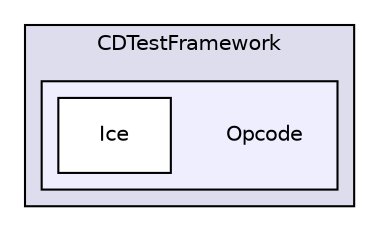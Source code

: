 digraph "bullet/bullet-2.82-r2704/Extras/CDTestFramework/Opcode" {
  compound=true
  node [ fontsize="10", fontname="Helvetica"];
  edge [ labelfontsize="10", labelfontname="Helvetica"];
  subgraph clusterdir_a3e392cb618c1592a91a1bfeb08538c1 {
    graph [ bgcolor="#ddddee", pencolor="black", label="CDTestFramework" fontname="Helvetica", fontsize="10", URL="dir_a3e392cb618c1592a91a1bfeb08538c1.html"]
  subgraph clusterdir_c9bb3932e0463adfc3a5368e57096be9 {
    graph [ bgcolor="#eeeeff", pencolor="black", label="" URL="dir_c9bb3932e0463adfc3a5368e57096be9.html"];
    dir_c9bb3932e0463adfc3a5368e57096be9 [shape=plaintext label="Opcode"];
    dir_aef1971dc10d3c5afd8bf4f7cccaab8a [shape=box label="Ice" color="black" fillcolor="white" style="filled" URL="dir_aef1971dc10d3c5afd8bf4f7cccaab8a.html"];
  }
  }
}
